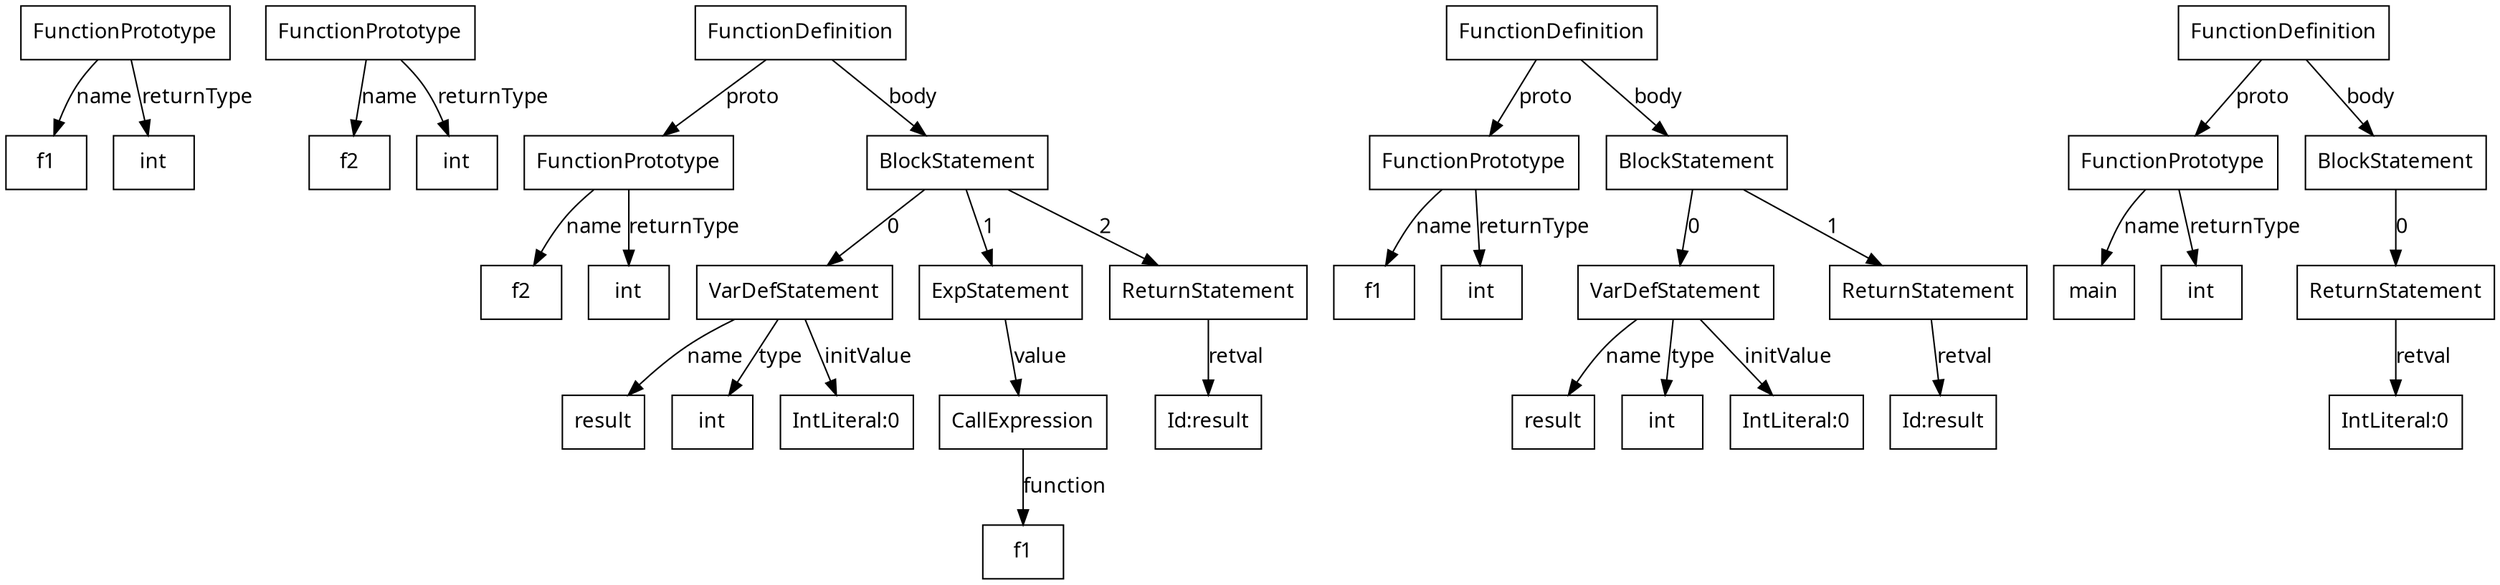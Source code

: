 digraph g {
node[shape = box, fontname = "Fira Code Light"]
edge[fontname = "Fira Code Light", splines = line]
10864392 [label="FunctionPrototype"]
10864392 -> 1 [label="name"]
1 [label="f1"]
10864392 -> 2 [label="returnType"]
2 [label="int"]
10864600 [label="FunctionPrototype"]
10864600 -> 3 [label="name"]
3 [label="f2"]
10864600 -> 4 [label="returnType"]
4 [label="int"]
10872376 [label="FunctionDefinition"]
10872376 -> 10864496 [label="proto"]
10872376 -> 10817960 [label="body"]
10864496 [label="FunctionPrototype"]
10864496 -> 5 [label="name"]
5 [label="f2"]
10864496 -> 6 [label="returnType"]
6 [label="int"]
10817960 [label="BlockStatement"]
10817960 -> 10888736 [label=0]
10817960 -> 10873400 [label=1]
10817960 -> 10873080 [label=2]
10888736 [label="VarDefStatement"]
10888736 -> 7 [label="name"]
7 [label="result"]
10888736 -> 8 [label="type"]
8 [label="int"]
10888736 -> 10873592 [label="initValue"]
10873592 [label="IntLiteral:0"]
10873400 [label="ExpStatement"]
10873400 -> 10865536 [label="value"]
10865536 [label="CallExpression"]
10865536 -> 9 [label="function"]
9 [label="f1"]
10873080 [label="ReturnStatement"]
10873080 -> 10849984 [label="retval"]
10849984 [label="Id:result"]
10873272 [label="FunctionDefinition"]
10873272 -> 10864704 [label="proto"]
10873272 -> 10818536 [label="body"]
10864704 [label="FunctionPrototype"]
10864704 -> 10 [label="name"]
10 [label="f1"]
10864704 -> 11 [label="returnType"]
11 [label="int"]
10818536 [label="BlockStatement"]
10818536 -> 10887584 [label=0]
10818536 -> 10873144 [label=1]
10887584 [label="VarDefStatement"]
10887584 -> 12 [label="name"]
12 [label="result"]
10887584 -> 13 [label="type"]
13 [label="int"]
10887584 -> 10872440 [label="initValue"]
10872440 [label="IntLiteral:0"]
10873144 [label="ReturnStatement"]
10873144 -> 10850776 [label="retval"]
10850776 [label="Id:result"]
10872312 [label="FunctionDefinition"]
10872312 -> 10864288 [label="proto"]
10872312 -> 10818608 [label="body"]
10864288 [label="FunctionPrototype"]
10864288 -> 14 [label="name"]
14 [label="main"]
10864288 -> 15 [label="returnType"]
15 [label="int"]
10818608 [label="BlockStatement"]
10818608 -> 10873336 [label=0]
10873336 [label="ReturnStatement"]
10873336 -> 10873784 [label="retval"]
10873784 [label="IntLiteral:0"]
}

